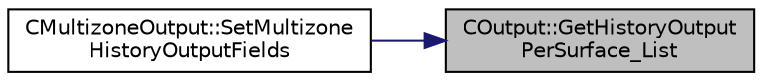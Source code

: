 digraph "COutput::GetHistoryOutputPerSurface_List"
{
 // LATEX_PDF_SIZE
  edge [fontname="Helvetica",fontsize="10",labelfontname="Helvetica",labelfontsize="10"];
  node [fontname="Helvetica",fontsize="10",shape=record];
  rankdir="RL";
  Node1 [label="COutput::GetHistoryOutput\lPerSurface_List",height=0.2,width=0.4,color="black", fillcolor="grey75", style="filled", fontcolor="black",tooltip="Get the list of all per-surface fields."];
  Node1 -> Node2 [dir="back",color="midnightblue",fontsize="10",style="solid",fontname="Helvetica"];
  Node2 [label="CMultizoneOutput::SetMultizone\lHistoryOutputFields",height=0.2,width=0.4,color="black", fillcolor="white", style="filled",URL="$classCMultizoneOutput.html#a61ac5d5afac223b05a4dc702b591a627",tooltip="Set the available multizone history output fields."];
}

